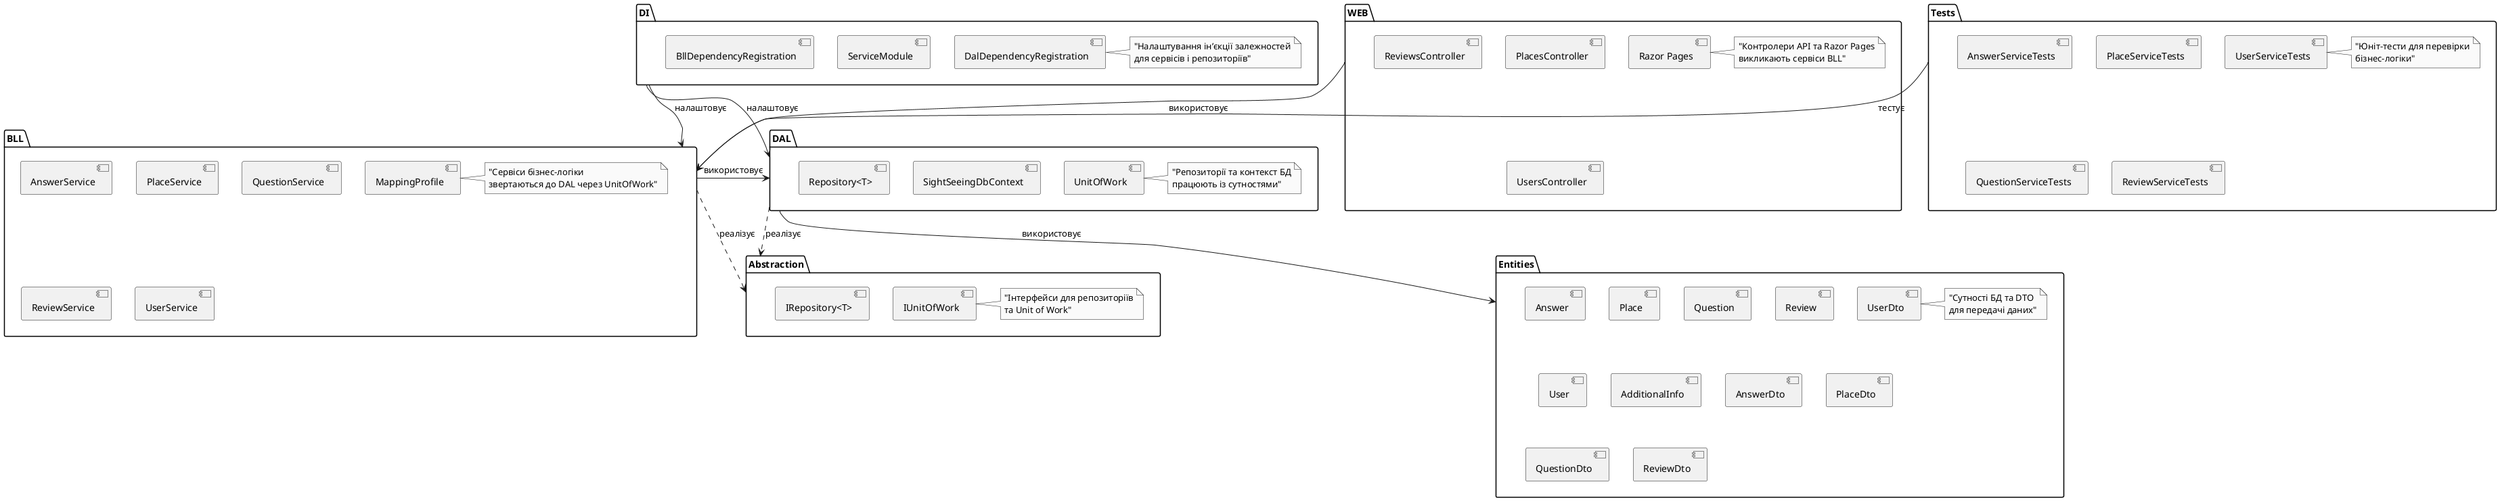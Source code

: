 @startuml
skinparam monochrome true

package "WEB" {
    [PlacesController]
    [ReviewsController]
    [UsersController]
    [Razor Pages]
    note right: "Контролери API та Razor Pages\nвикликають сервіси BLL"
}

package "BLL" {
    [AnswerService]
    [PlaceService]
    [QuestionService]
    [ReviewService]
    [UserService]
    [MappingProfile]
    note right: "Сервіси бізнес-логіки\nзвертаються до DAL через UnitOfWork"
}

package "DAL" {
    [SightSeeingDbContext]
    [Repository<T>]
    [UnitOfWork]
    note right: "Репозиторії та контекст БД\nпрацюють із сутностями"
}

package "Entities" {
    [Answer]
    [Place]
    [Question]
    [Review]
    [User]
    [AdditionalInfo]
    [AnswerDto]
    [PlaceDto]
    [QuestionDto]
    [ReviewDto]
    [UserDto]
    note right: "Сутності БД та DTO\nдля передачі даних"
}

package "Abstraction" {
    [IRepository<T>]
    [IUnitOfWork]
    note right: "Інтерфейси для репозиторіїв\nта Unit of Work"
}

package "DI" {
    [ServiceModule]
    [BllDependencyRegistration]
    [DalDependencyRegistration]
    note right: "Налаштування ін’єкції залежностей\nдля сервісів і репозиторіїв"
}

package "Tests" {
    [AnswerServiceTests]
    [PlaceServiceTests]
    [QuestionServiceTests]
    [ReviewServiceTests]
    [UserServiceTests]
    note right: "Юніт-тести для перевірки\nбізнес-логіки"
}

"WEB" --> "BLL" : "використовує"
"BLL" --> "DAL" : "використовує"
"DAL" --> "Entities" : "використовує"
"BLL" ..> "Abstraction" : "реалізує"
"DAL" ..> "Abstraction" : "реалізує"
"DI" --> "BLL" : "налаштовує"
"DI" --> "DAL" : "налаштовує"
"Tests" --> "BLL" : "тестує"

@enduml